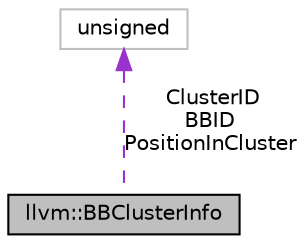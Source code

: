 digraph "llvm::BBClusterInfo"
{
 // LATEX_PDF_SIZE
  bgcolor="transparent";
  edge [fontname="Helvetica",fontsize="10",labelfontname="Helvetica",labelfontsize="10"];
  node [fontname="Helvetica",fontsize="10",shape=record];
  Node1 [label="llvm::BBClusterInfo",height=0.2,width=0.4,color="black", fillcolor="grey75", style="filled", fontcolor="black",tooltip=" "];
  Node2 -> Node1 [dir="back",color="darkorchid3",fontsize="10",style="dashed",label=" ClusterID\nBBID\nPositionInCluster" ,fontname="Helvetica"];
  Node2 [label="unsigned",height=0.2,width=0.4,color="grey75",tooltip=" "];
}
